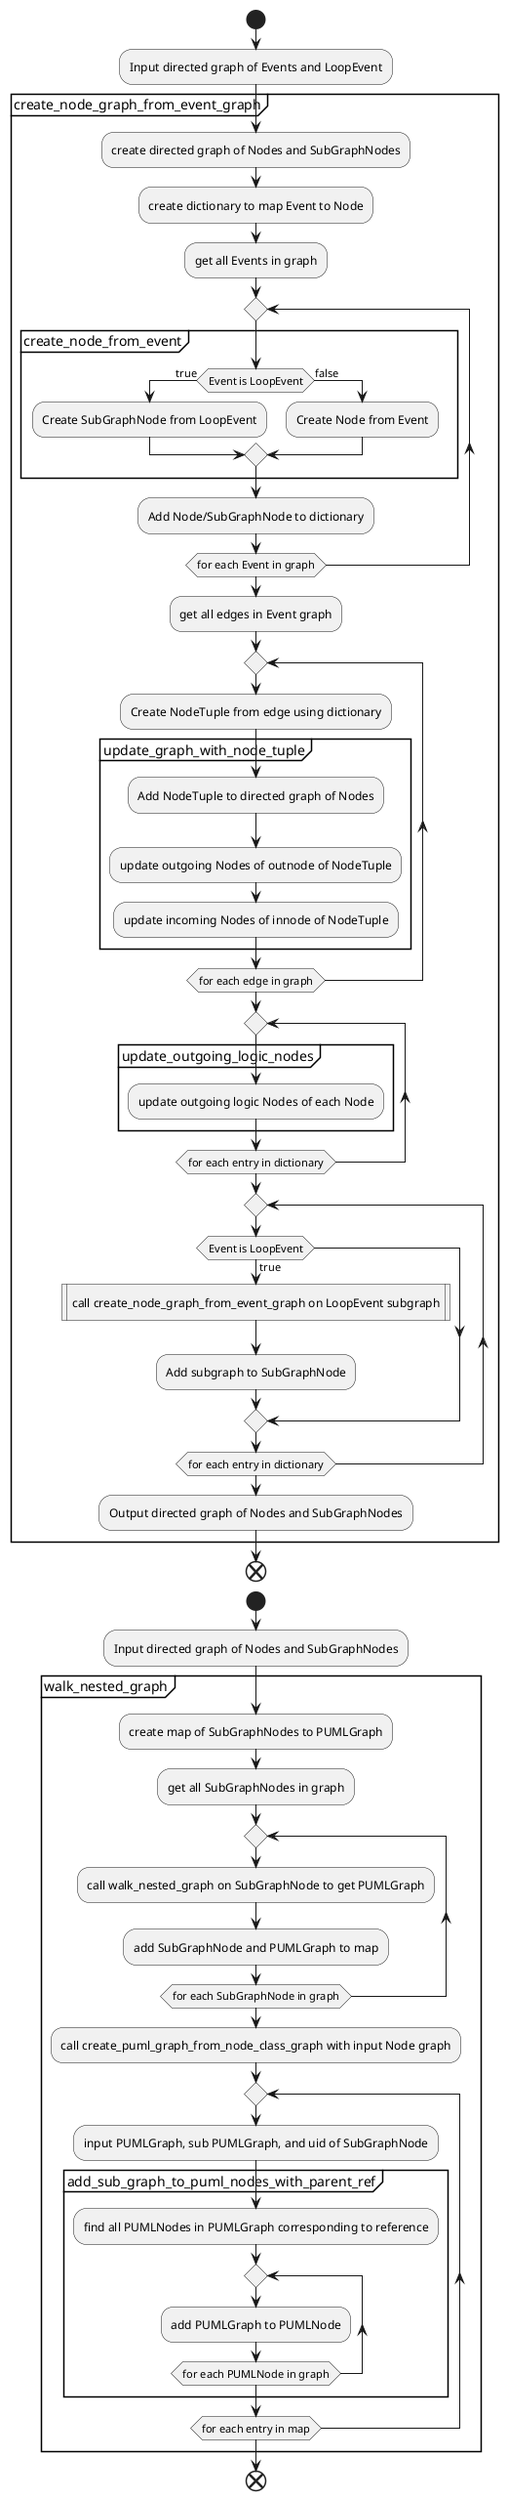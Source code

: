 @startuml
    start
    :Input directed graph of Events and LoopEvent;
    partition "create_node_graph_from_event_graph" {
        :create directed graph of Nodes and SubGraphNodes;
        :create dictionary to map Event to Node;
        :get all Events in graph;
        repeat
            partition "create_node_from_event" {
                if (Event is LoopEvent) then (true)
                    :Create SubGraphNode from LoopEvent;
                else (false)
                    :Create Node from Event;
                endif
            }
            :Add Node/SubGraphNode to dictionary;
        repeat while (for each Event in graph)
        :get all edges in Event graph;
        repeat
            :Create NodeTuple from edge using dictionary;
            partition "update_graph_with_node_tuple" {
                :Add NodeTuple to directed graph of Nodes;
                :update outgoing Nodes of outnode of NodeTuple;
                :update incoming Nodes of innode of NodeTuple;
            }
        repeat while (for each edge in graph)
        repeat
            partition "update_outgoing_logic_nodes" {
                :update outgoing logic Nodes of each Node;
            }
        repeat while (for each entry in dictionary)
        repeat
            if (Event is LoopEvent) then (true)
                :call create_node_graph_from_event_graph on LoopEvent subgraph|
                :Add subgraph to SubGraphNode;
            endif
        repeat while (for each entry in dictionary)
        :Output directed graph of Nodes and SubGraphNodes;
    }
    end
    start
    :Input directed graph of Nodes and SubGraphNodes;
    partition "walk_nested_graph" {
        :create map of SubGraphNodes to PUMLGraph;
        :get all SubGraphNodes in graph;
        repeat
            :call walk_nested_graph on SubGraphNode to get PUMLGraph;
            :add SubGraphNode and PUMLGraph to map;
        repeat while (for each SubGraphNode in graph)
        :call create_puml_graph_from_node_class_graph with input Node graph;
        repeat
            :input PUMLGraph, sub PUMLGraph, and uid of SubGraphNode;
            partition "add_sub_graph_to_puml_nodes_with_parent_ref" {
                :find all PUMLNodes in PUMLGraph corresponding to reference;
                repeat
                    :add PUMLGraph to PUMLNode;
                repeat while (for each PUMLNode in graph)
            }
        repeat while (for each entry in map)
    }
    end
@enduml